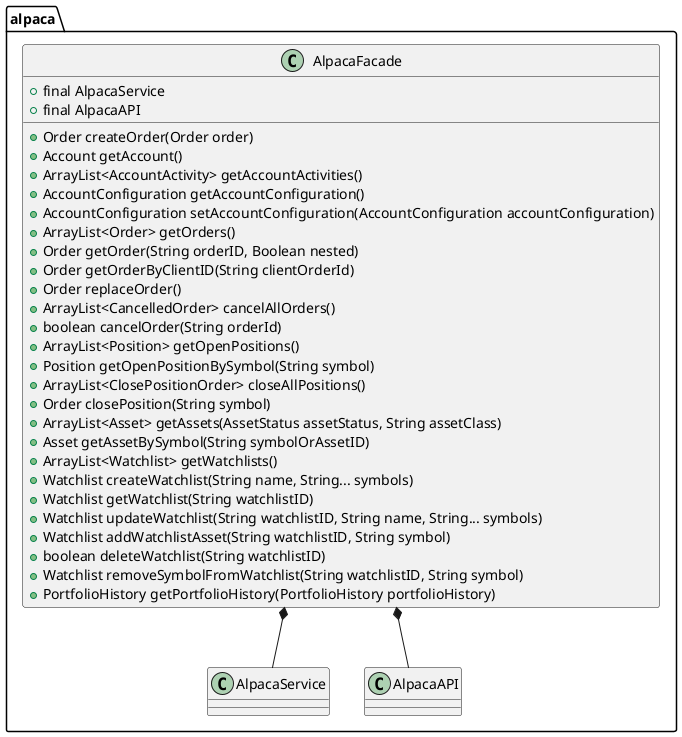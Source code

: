 @startuml

package alpaca {
    class AlpacaFacade {
        +final AlpacaService
        +final AlpacaAPI

        +Order createOrder(Order order)
        +Account getAccount()
        +ArrayList<AccountActivity> getAccountActivities()
        +AccountConfiguration getAccountConfiguration()
        +AccountConfiguration setAccountConfiguration(AccountConfiguration accountConfiguration)
        +ArrayList<Order> getOrders()
        +Order getOrder(String orderID, Boolean nested)
        +Order getOrderByClientID(String clientOrderId)
        +Order replaceOrder()
        +ArrayList<CancelledOrder> cancelAllOrders()
        +boolean cancelOrder(String orderId)
        +ArrayList<Position> getOpenPositions()
        +Position getOpenPositionBySymbol(String symbol)
        +ArrayList<ClosePositionOrder> closeAllPositions()
        +Order closePosition(String symbol)
        +ArrayList<Asset> getAssets(AssetStatus assetStatus, String assetClass)
        +Asset getAssetBySymbol(String symbolOrAssetID)
        +ArrayList<Watchlist> getWatchlists()
        +Watchlist createWatchlist(String name, String... symbols)
        +Watchlist getWatchlist(String watchlistID)
        +Watchlist updateWatchlist(String watchlistID, String name, String... symbols)
        +Watchlist addWatchlistAsset(String watchlistID, String symbol)
        +boolean deleteWatchlist(String watchlistID)
        +Watchlist removeSymbolFromWatchlist(String watchlistID, String symbol)
        +PortfolioHistory getPortfolioHistory(PortfolioHistory portfolioHistory)
    }

    class AlpacaService {

    }

    class AlpacaAPI {

    }
}

AlpacaFacade *-- AlpacaService
AlpacaFacade *-- AlpacaAPI

@enduml